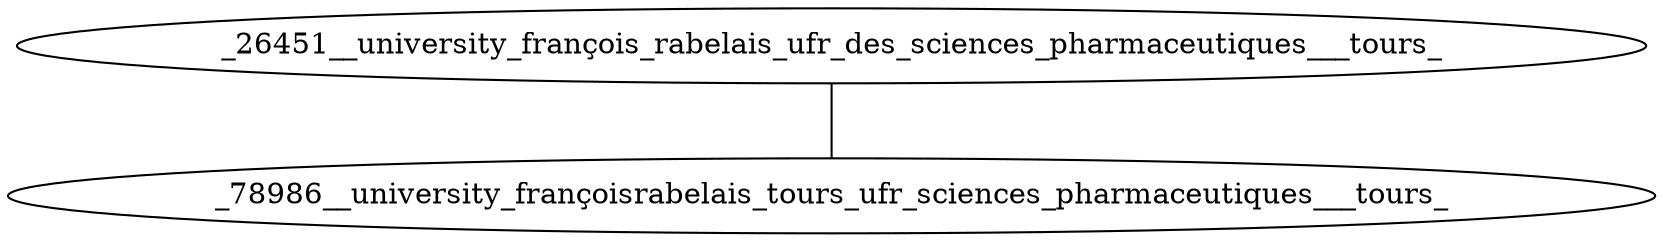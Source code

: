 graph {
_26451__university_françois_rabelais_ufr_des_sciences_pharmaceutiques___tours_ -- _78986__university_françoisrabelais_tours_ufr_sciences_pharmaceutiques___tours_
}
